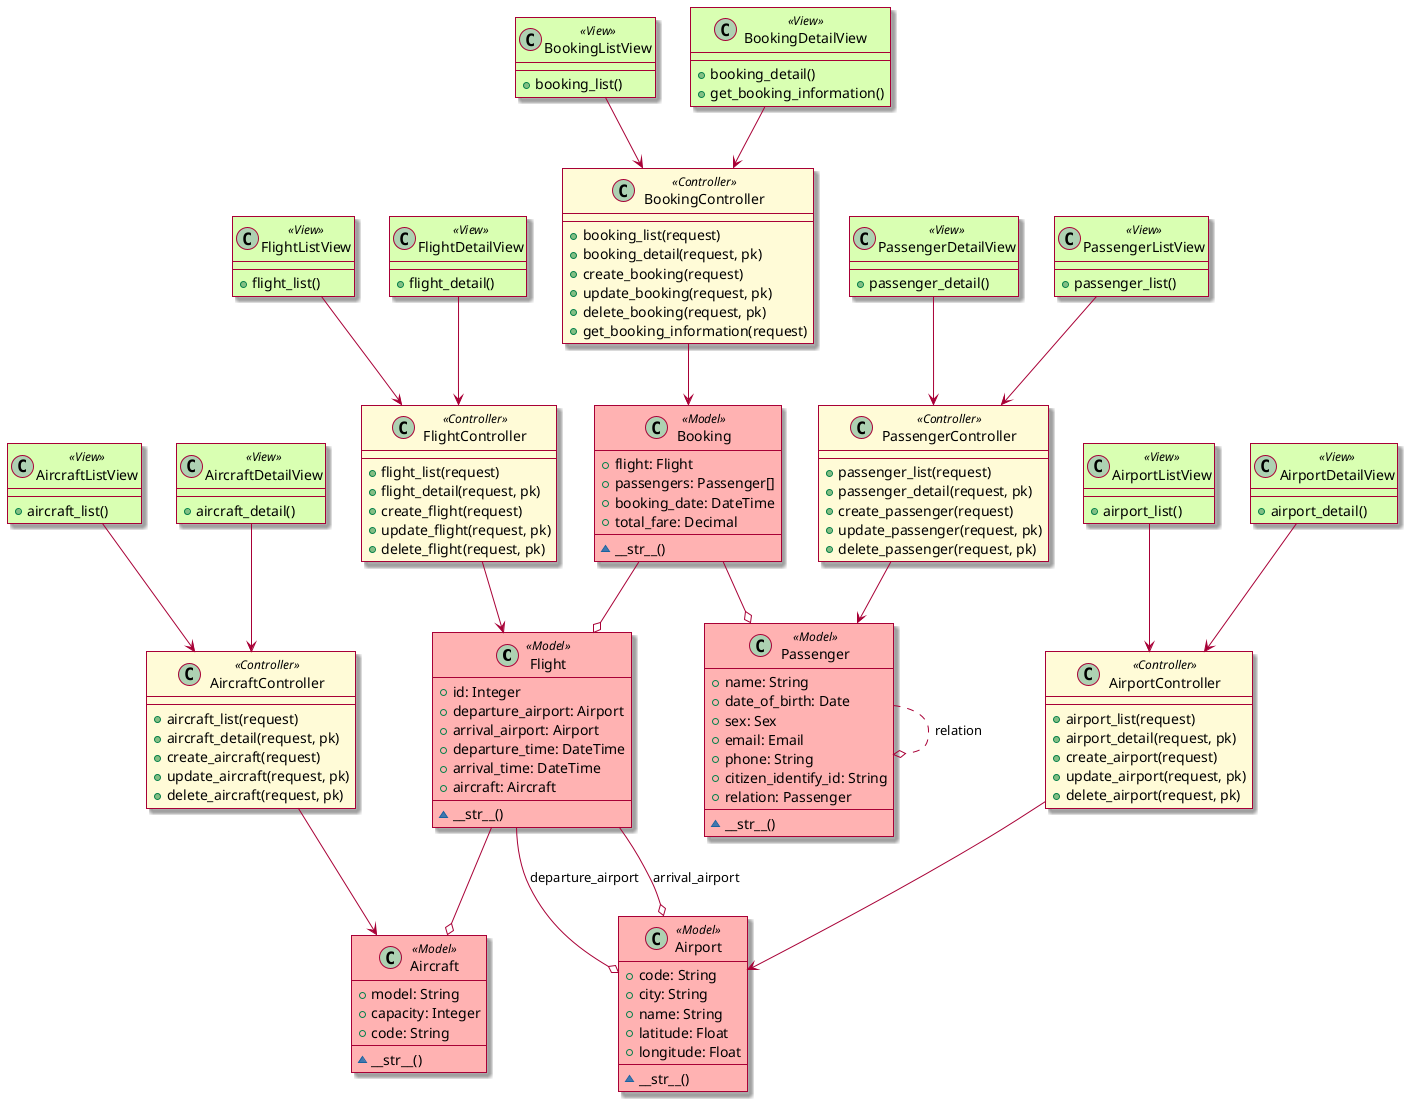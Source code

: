 @startuml "class uml"

skin rose

skinparam class {
BackgroundColor<<Model>> #FFB2B2
}

skinparam class {
BackgroundColor<<Controller>> #FFFBD7
}

skinparam class {
BackgroundColor<<View>> #D9FFB2
}


class Flight <<Model>> {
    + id: Integer
    + departure_airport: Airport
    + arrival_airport: Airport
    + departure_time: DateTime
    + arrival_time: DateTime
    + aircraft: Aircraft
    ~ __str__()
}

class Aircraft<<Model>> {
    + model: String
    + capacity: Integer
    + code: String
    ~ __str__()
}

class Airport<<Model>> {
    + code: String
    + city: String
    + name: String
    + latitude: Float
    + longitude: Float
    ~ __str__()
}

class Passenger<<Model>> {
    + name: String
    + date_of_birth: Date
    + sex: Sex
    + email: Email
    + phone: String
    + citizen_identify_id: String
    + relation: Passenger
    ~ __str__()
}

class Booking<<Model>> {
    + flight: Flight
    + passengers: Passenger[]
    + booking_date: DateTime
    + total_fare: Decimal
    ~ __str__()
}

class FlightListView<<View>> {
    + flight_list()
}

class FlightDetailView<<View>> {
    + flight_detail()
}

class AirportListView<<View>> {
    + airport_list()
}

class AirportDetailView<<View>> {
    + airport_detail()
}

class AircraftListView<<View>> {
    + aircraft_list()
}

class AircraftDetailView<<View>> {
    + aircraft_detail()
}

class PassengerListView<<View>> {
    + passenger_list()
}

class PassengerDetailView<<View>> {
    + passenger_detail()
}

class BookingListView<<View>> {
    + booking_list()
}

class BookingDetailView<<View>> {
    + booking_detail()
    + get_booking_information()
}

class FlightController<<Controller>> {
    + flight_list(request)
    + flight_detail(request, pk)
    + create_flight(request)
    + update_flight(request, pk)
    + delete_flight(request, pk)
}

class AirportController<<Controller>> {
    + airport_list(request)
    + airport_detail(request, pk)
    + create_airport(request)
    + update_airport(request, pk)
    + delete_airport(request, pk)
}

class AircraftController<<Controller>> {
    + aircraft_list(request)
    + aircraft_detail(request, pk)
    + create_aircraft(request)
    + update_aircraft(request, pk)
    + delete_aircraft(request, pk)
}

class PassengerController<<Controller>> {
    + passenger_list(request)
    + passenger_detail(request, pk)
    + create_passenger(request)
    + update_passenger(request, pk)
    + delete_passenger(request, pk)
}

class BookingController<<Controller>> {
    + booking_list(request)
    + booking_detail(request, pk)
    + create_booking(request)
    + update_booking(request, pk)
    + delete_booking(request, pk)
    + get_booking_information(request)
}

FlightListView --> FlightController
FlightDetailView --> FlightController
AirportListView --> AirportController
AirportDetailView --> AirportController
AircraftListView --> AircraftController
AircraftDetailView --> AircraftController
PassengerListView --> PassengerController
PassengerDetailView --> PassengerController
BookingListView --> BookingController
BookingDetailView --> BookingController

FlightController --> Flight
AirportController --> Airport
AircraftController --> Aircraft
PassengerController --> Passenger
BookingController --> Booking

Passenger ..o Passenger: relation
Flight --o Airport: departure_airport
Flight --o Airport: arrival_airport
Flight --o Aircraft
Booking --o Flight
Booking --o Passenger

@enduml
